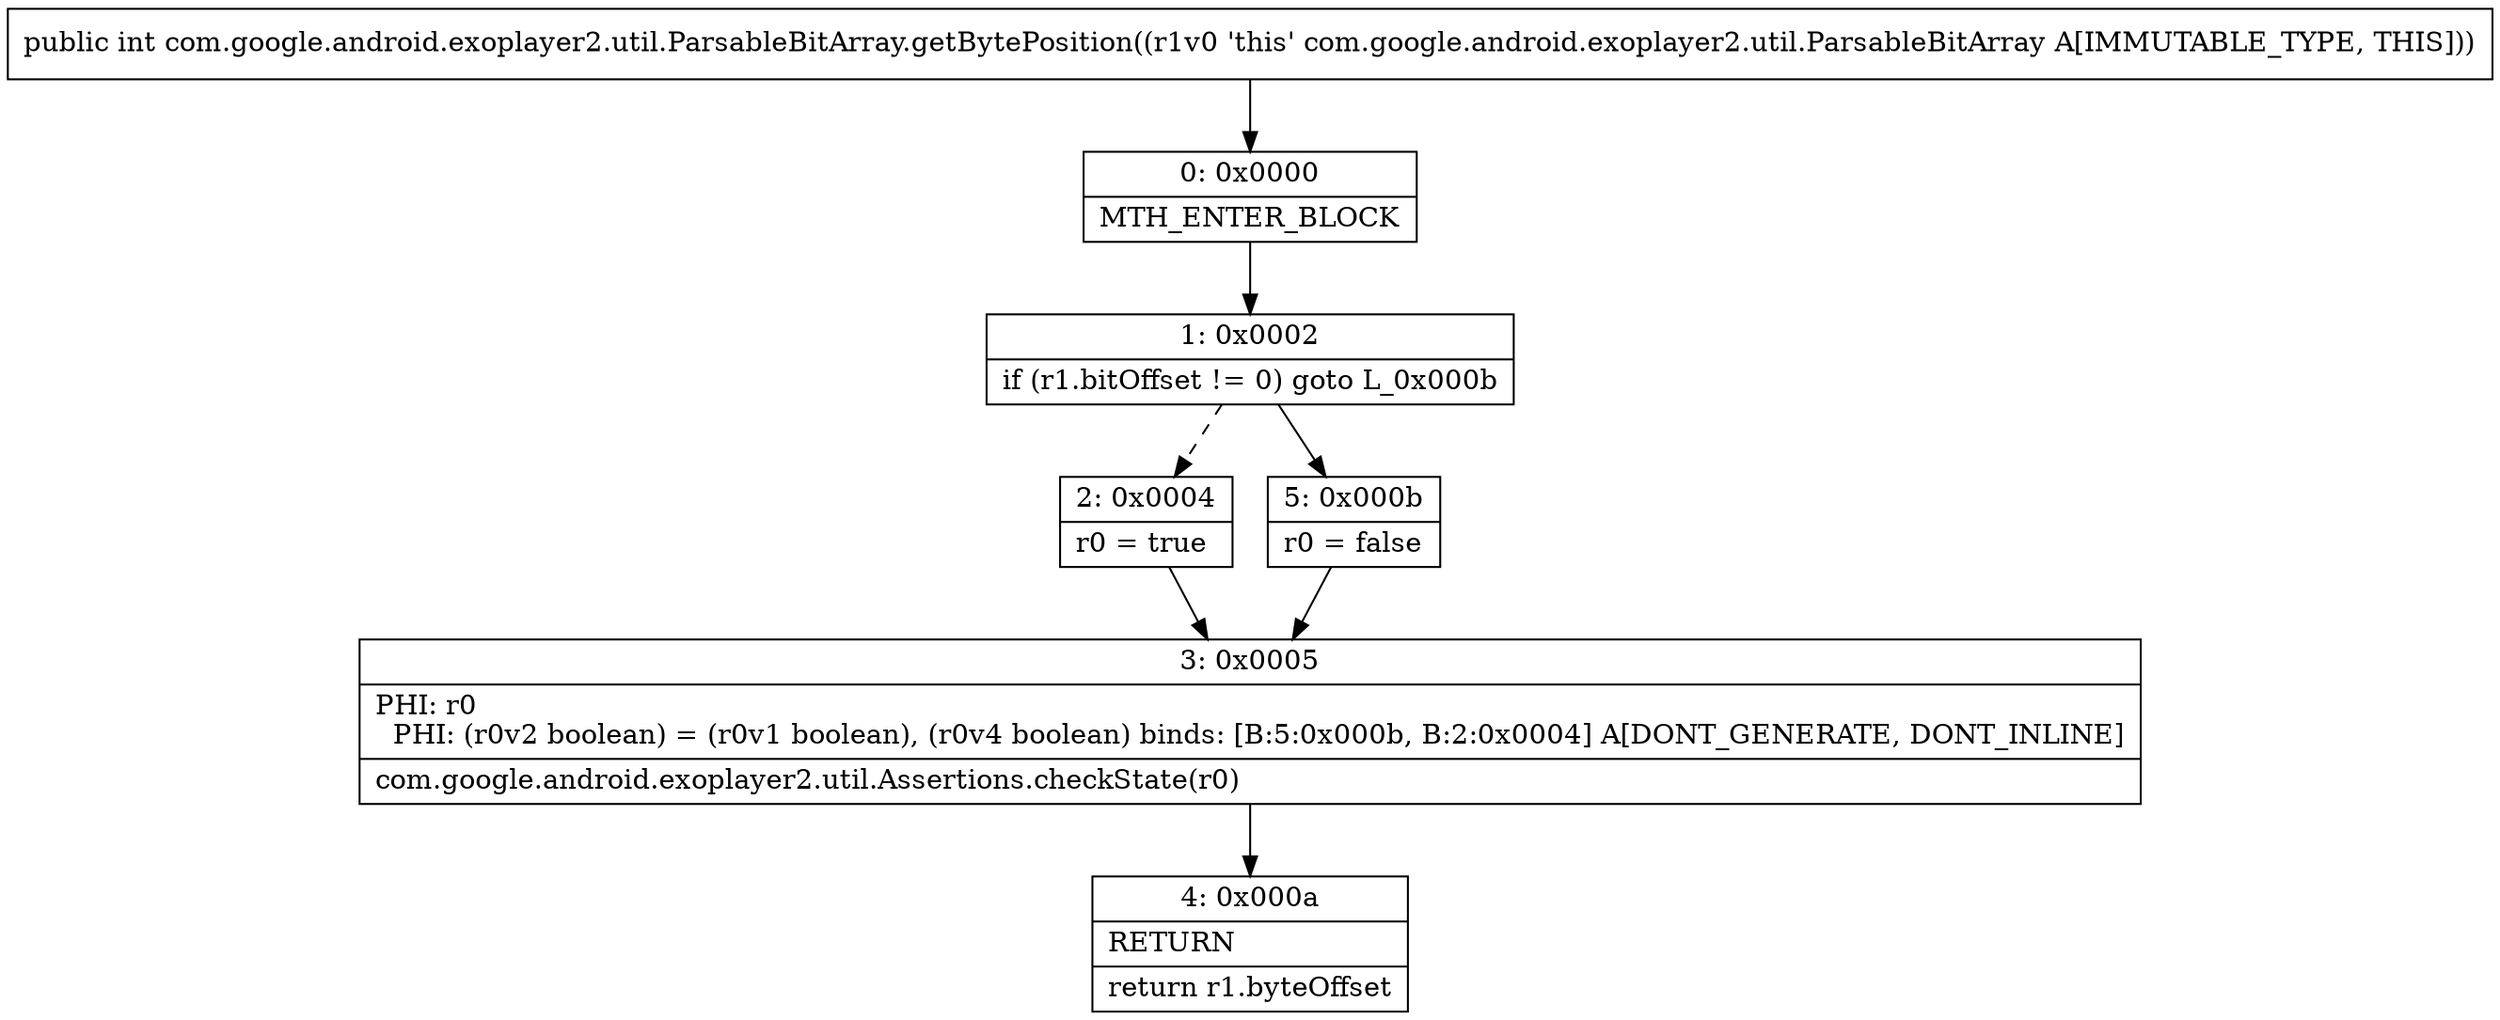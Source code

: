 digraph "CFG forcom.google.android.exoplayer2.util.ParsableBitArray.getBytePosition()I" {
Node_0 [shape=record,label="{0\:\ 0x0000|MTH_ENTER_BLOCK\l}"];
Node_1 [shape=record,label="{1\:\ 0x0002|if (r1.bitOffset != 0) goto L_0x000b\l}"];
Node_2 [shape=record,label="{2\:\ 0x0004|r0 = true\l}"];
Node_3 [shape=record,label="{3\:\ 0x0005|PHI: r0 \l  PHI: (r0v2 boolean) = (r0v1 boolean), (r0v4 boolean) binds: [B:5:0x000b, B:2:0x0004] A[DONT_GENERATE, DONT_INLINE]\l|com.google.android.exoplayer2.util.Assertions.checkState(r0)\l}"];
Node_4 [shape=record,label="{4\:\ 0x000a|RETURN\l|return r1.byteOffset\l}"];
Node_5 [shape=record,label="{5\:\ 0x000b|r0 = false\l}"];
MethodNode[shape=record,label="{public int com.google.android.exoplayer2.util.ParsableBitArray.getBytePosition((r1v0 'this' com.google.android.exoplayer2.util.ParsableBitArray A[IMMUTABLE_TYPE, THIS])) }"];
MethodNode -> Node_0;
Node_0 -> Node_1;
Node_1 -> Node_2[style=dashed];
Node_1 -> Node_5;
Node_2 -> Node_3;
Node_3 -> Node_4;
Node_5 -> Node_3;
}


